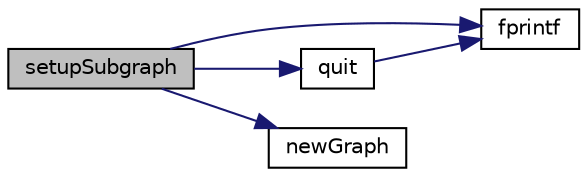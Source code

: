 digraph "setupSubgraph"
{
  edge [fontname="Helvetica",fontsize="10",labelfontname="Helvetica",labelfontsize="10"];
  node [fontname="Helvetica",fontsize="10",shape=record];
  rankdir="LR";
  Node52 [label="setupSubgraph",height=0.2,width=0.4,color="black", fillcolor="grey75", style="filled", fontcolor="black"];
  Node52 -> Node53 [color="midnightblue",fontsize="10",style="solid",fontname="Helvetica"];
  Node53 [label="fprintf",height=0.2,width=0.4,color="black", fillcolor="white", style="filled",URL="$d2/d8c/examplehs038_8m.html#ae272956ea74f28b2f067d455fead331f"];
  Node52 -> Node54 [color="midnightblue",fontsize="10",style="solid",fontname="Helvetica"];
  Node54 [label="quit",height=0.2,width=0.4,color="black", fillcolor="white", style="filled",URL="$d3/df4/fitblk_8c.html#adfe304d693a8e4bb8744c7405b0889db"];
  Node54 -> Node53 [color="midnightblue",fontsize="10",style="solid",fontname="Helvetica"];
  Node52 -> Node55 [color="midnightblue",fontsize="10",style="solid",fontname="Helvetica"];
  Node55 [label="newGraph",height=0.2,width=0.4,color="black", fillcolor="white", style="filled",URL="$d1/d69/_ipopt_2_third_party_2_mumps_2_m_u_m_p_s_2_p_o_r_d_2lib_2graph_8c.html#a5e0706fe8b030e20dabc21acbc40d3e8"];
}
